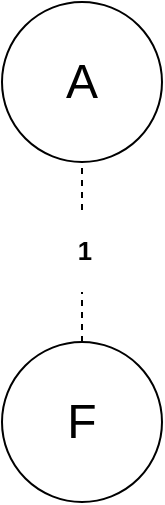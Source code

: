 <mxfile version="24.7.17">
  <diagram name="第 1 页" id="87xCmvWqQxnyxA8ec4kM">
    <mxGraphModel dx="1154" dy="538" grid="1" gridSize="10" guides="1" tooltips="1" connect="1" arrows="1" fold="1" page="1" pageScale="1" pageWidth="827" pageHeight="1169" math="0" shadow="0">
      <root>
        <mxCell id="0" />
        <mxCell id="1" parent="0" />
        <mxCell id="OLVUQLqtnJnFBcR9bZET-1" value="&lt;font style=&quot;font-size: 24px;&quot;&gt;F&lt;/font&gt;" style="ellipse;whiteSpace=wrap;html=1;aspect=fixed;" vertex="1" parent="1">
          <mxGeometry x="290" y="380" width="80" height="80" as="geometry" />
        </mxCell>
        <mxCell id="OLVUQLqtnJnFBcR9bZET-2" value="&lt;font style=&quot;font-size: 24px;&quot;&gt;A&lt;/font&gt;" style="ellipse;whiteSpace=wrap;html=1;aspect=fixed;" vertex="1" parent="1">
          <mxGeometry x="290" y="210" width="80" height="80" as="geometry" />
        </mxCell>
        <object label="" id="OLVUQLqtnJnFBcR9bZET-3">
          <mxCell style="endArrow=none;dashed=1;html=1;rounded=0;entryX=0.5;entryY=1;entryDx=0;entryDy=0;" edge="1" parent="1" source="OLVUQLqtnJnFBcR9bZET-1" target="OLVUQLqtnJnFBcR9bZET-2">
            <mxGeometry width="50" height="50" relative="1" as="geometry">
              <mxPoint x="316" y="360" as="sourcePoint" />
              <mxPoint x="366" y="310" as="targetPoint" />
            </mxGeometry>
          </mxCell>
        </object>
        <mxCell id="OLVUQLqtnJnFBcR9bZET-4" value="&lt;br&gt;&lt;div&gt;&lt;br&gt;&lt;/div&gt;" style="edgeLabel;html=1;align=center;verticalAlign=middle;resizable=0;points=[];" vertex="1" connectable="0" parent="OLVUQLqtnJnFBcR9bZET-3">
          <mxGeometry x="0.062" y="-1" relative="1" as="geometry">
            <mxPoint as="offset" />
          </mxGeometry>
        </mxCell>
        <mxCell id="OLVUQLqtnJnFBcR9bZET-5" value="&lt;h3&gt;1&lt;/h3&gt;" style="edgeLabel;html=1;align=center;verticalAlign=middle;resizable=0;points=[];" vertex="1" connectable="0" parent="OLVUQLqtnJnFBcR9bZET-3">
          <mxGeometry x="0.032" y="-1" relative="1" as="geometry">
            <mxPoint as="offset" />
          </mxGeometry>
        </mxCell>
      </root>
    </mxGraphModel>
  </diagram>
</mxfile>
